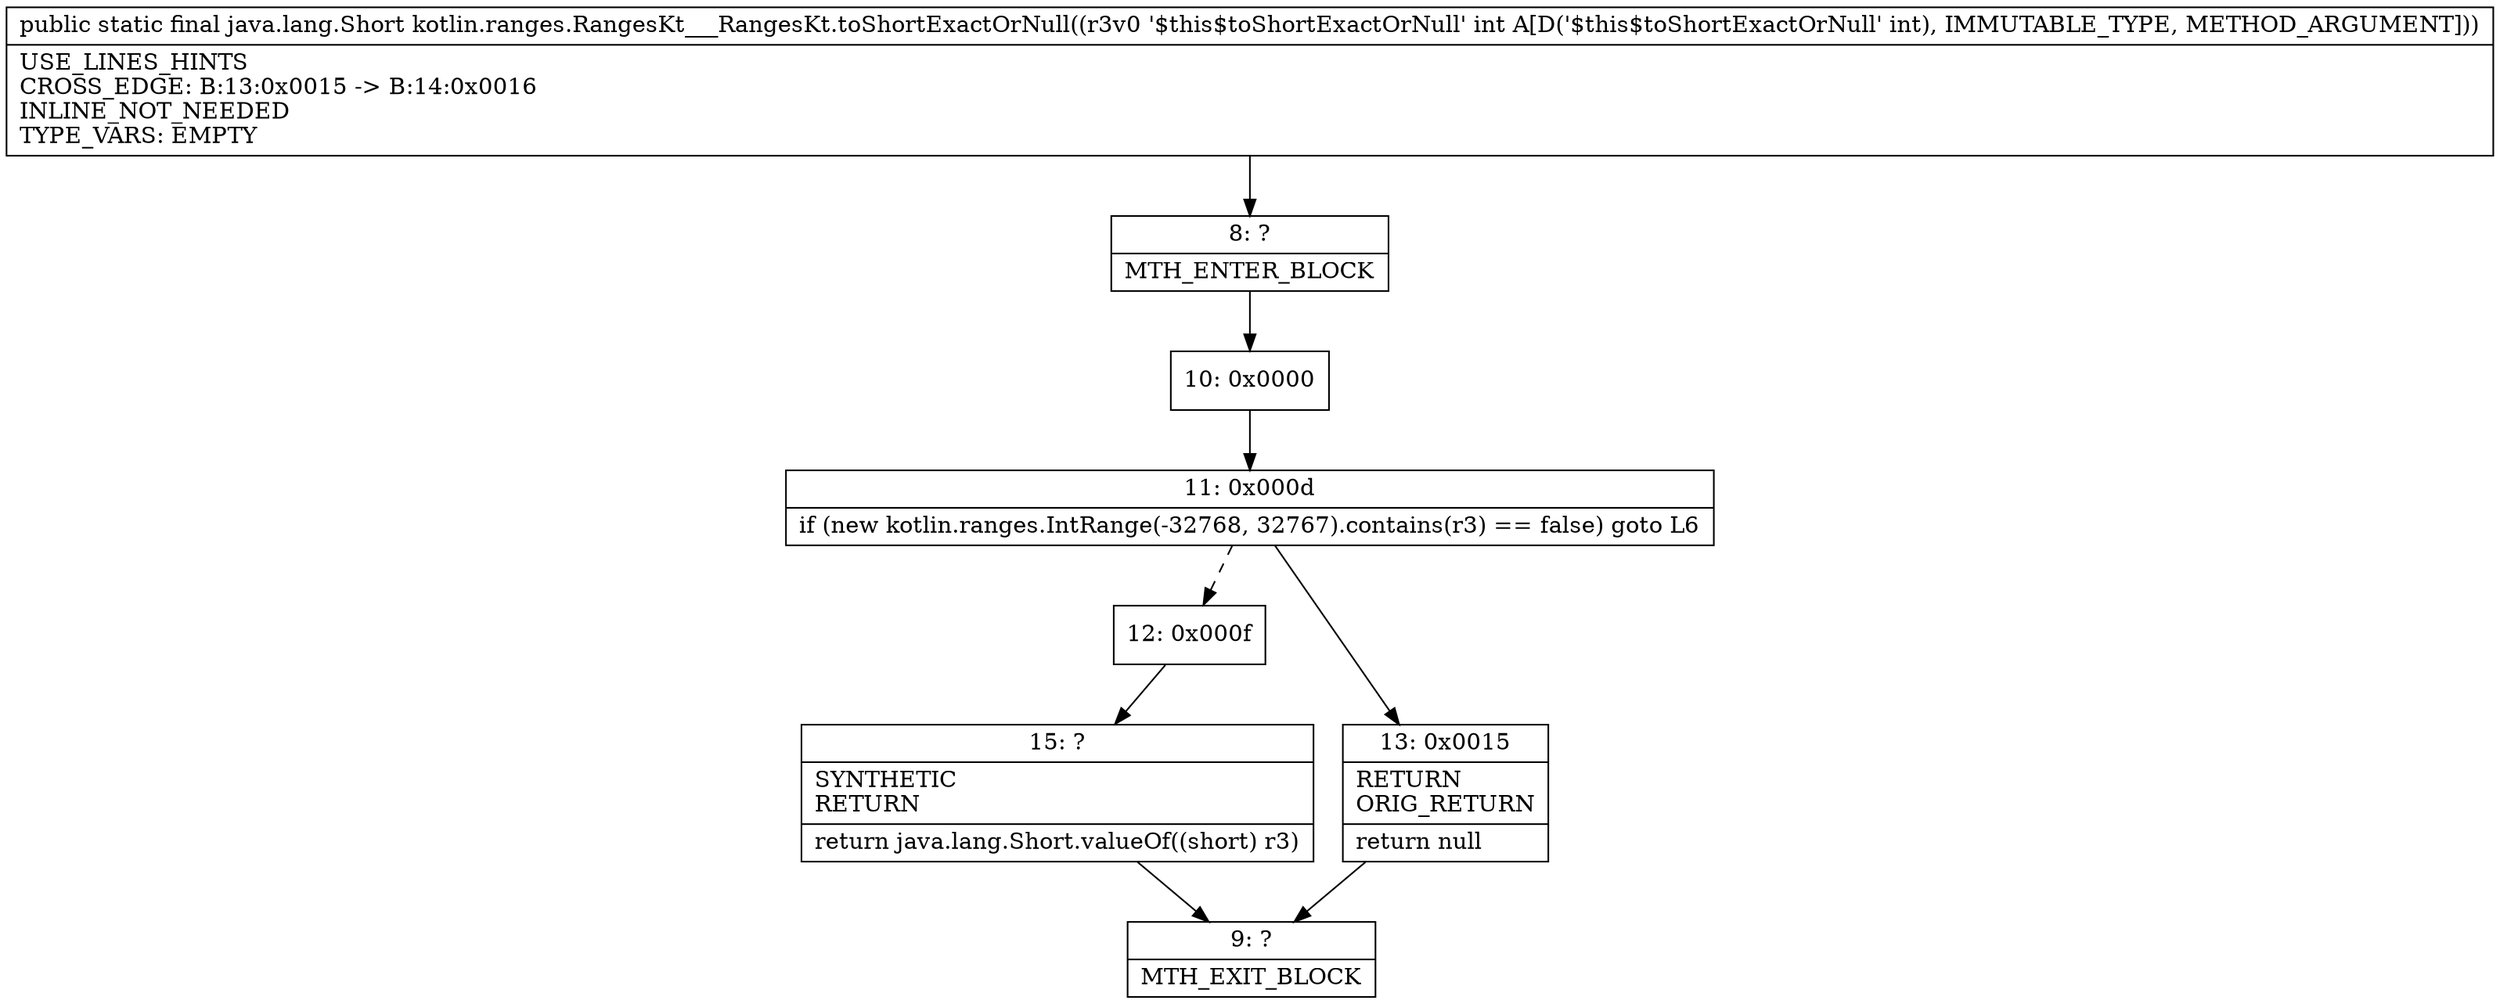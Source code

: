 digraph "CFG forkotlin.ranges.RangesKt___RangesKt.toShortExactOrNull(I)Ljava\/lang\/Short;" {
Node_8 [shape=record,label="{8\:\ ?|MTH_ENTER_BLOCK\l}"];
Node_10 [shape=record,label="{10\:\ 0x0000}"];
Node_11 [shape=record,label="{11\:\ 0x000d|if (new kotlin.ranges.IntRange(\-32768, 32767).contains(r3) == false) goto L6\l}"];
Node_12 [shape=record,label="{12\:\ 0x000f}"];
Node_15 [shape=record,label="{15\:\ ?|SYNTHETIC\lRETURN\l|return java.lang.Short.valueOf((short) r3)\l}"];
Node_9 [shape=record,label="{9\:\ ?|MTH_EXIT_BLOCK\l}"];
Node_13 [shape=record,label="{13\:\ 0x0015|RETURN\lORIG_RETURN\l|return null\l}"];
MethodNode[shape=record,label="{public static final java.lang.Short kotlin.ranges.RangesKt___RangesKt.toShortExactOrNull((r3v0 '$this$toShortExactOrNull' int A[D('$this$toShortExactOrNull' int), IMMUTABLE_TYPE, METHOD_ARGUMENT]))  | USE_LINES_HINTS\lCROSS_EDGE: B:13:0x0015 \-\> B:14:0x0016\lINLINE_NOT_NEEDED\lTYPE_VARS: EMPTY\l}"];
MethodNode -> Node_8;Node_8 -> Node_10;
Node_10 -> Node_11;
Node_11 -> Node_12[style=dashed];
Node_11 -> Node_13;
Node_12 -> Node_15;
Node_15 -> Node_9;
Node_13 -> Node_9;
}

